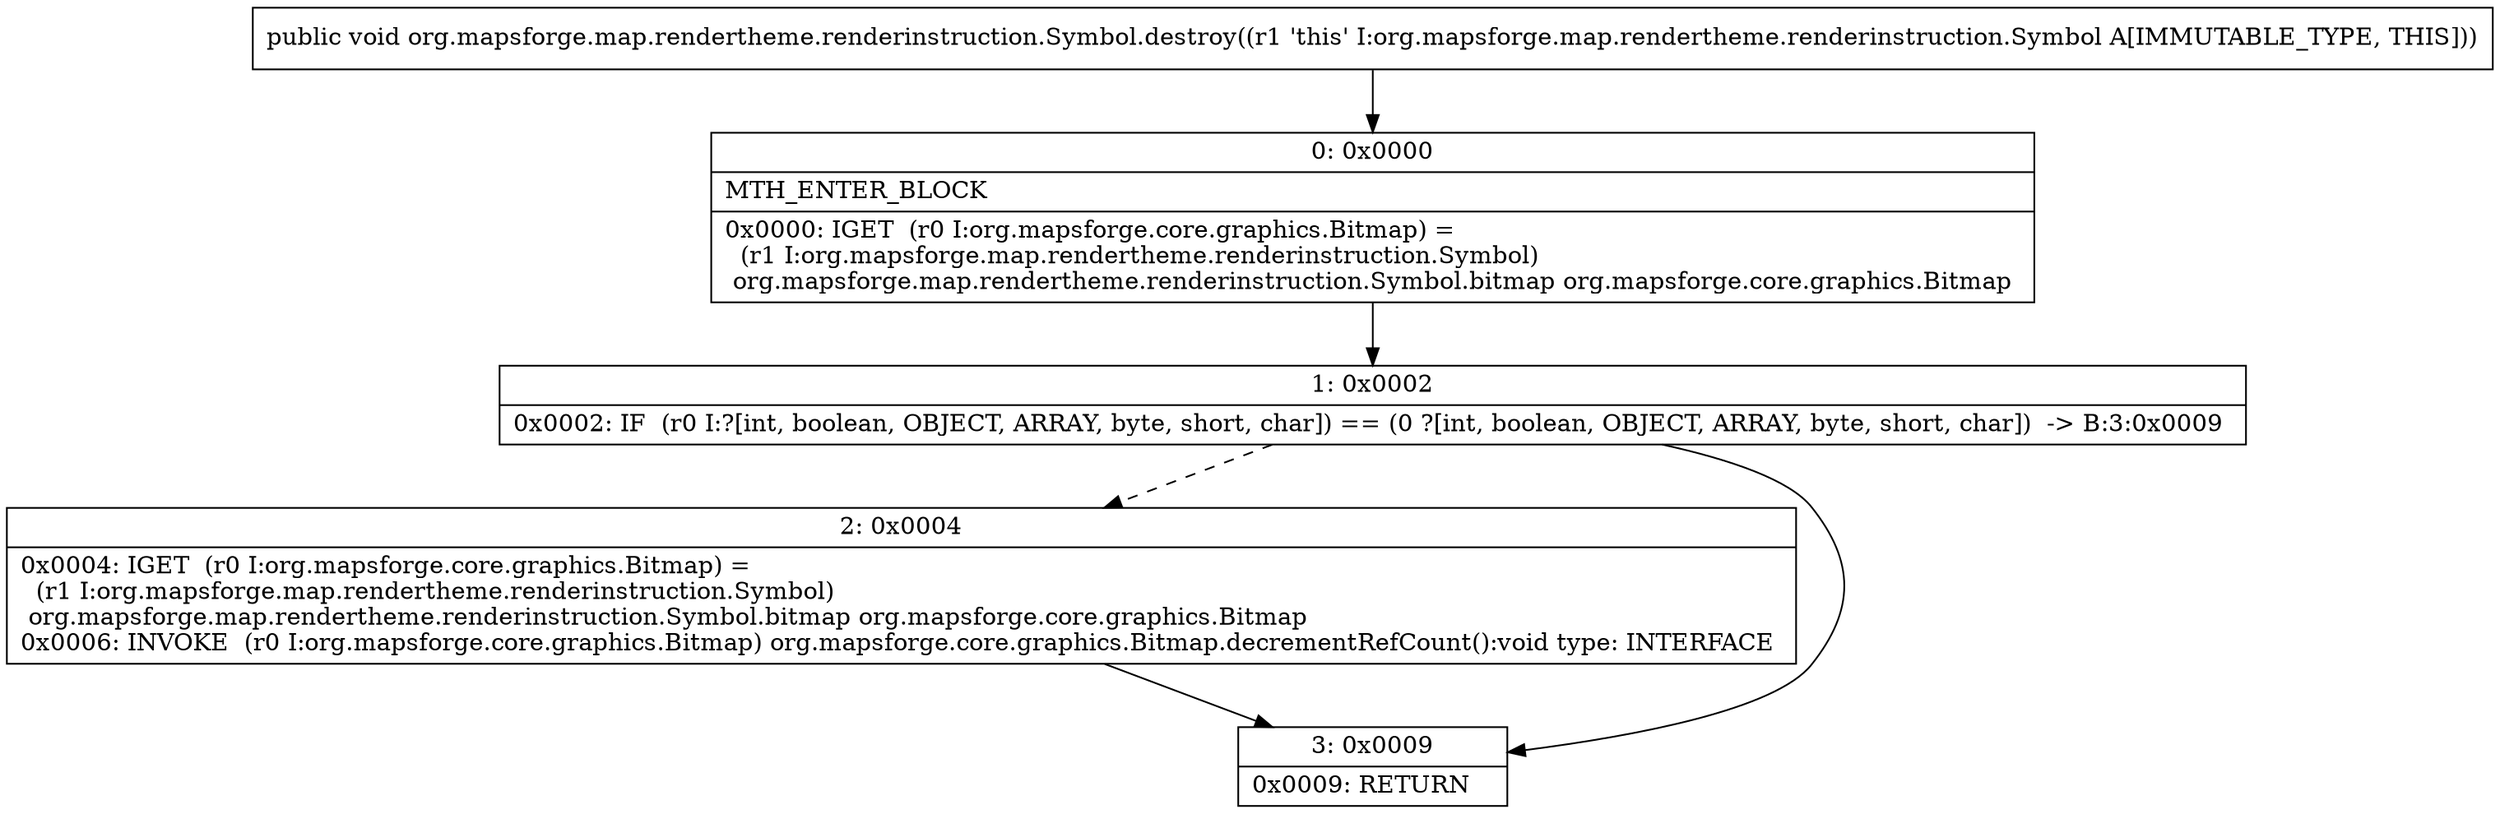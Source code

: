 digraph "CFG fororg.mapsforge.map.rendertheme.renderinstruction.Symbol.destroy()V" {
Node_0 [shape=record,label="{0\:\ 0x0000|MTH_ENTER_BLOCK\l|0x0000: IGET  (r0 I:org.mapsforge.core.graphics.Bitmap) = \l  (r1 I:org.mapsforge.map.rendertheme.renderinstruction.Symbol)\l org.mapsforge.map.rendertheme.renderinstruction.Symbol.bitmap org.mapsforge.core.graphics.Bitmap \l}"];
Node_1 [shape=record,label="{1\:\ 0x0002|0x0002: IF  (r0 I:?[int, boolean, OBJECT, ARRAY, byte, short, char]) == (0 ?[int, boolean, OBJECT, ARRAY, byte, short, char])  \-\> B:3:0x0009 \l}"];
Node_2 [shape=record,label="{2\:\ 0x0004|0x0004: IGET  (r0 I:org.mapsforge.core.graphics.Bitmap) = \l  (r1 I:org.mapsforge.map.rendertheme.renderinstruction.Symbol)\l org.mapsforge.map.rendertheme.renderinstruction.Symbol.bitmap org.mapsforge.core.graphics.Bitmap \l0x0006: INVOKE  (r0 I:org.mapsforge.core.graphics.Bitmap) org.mapsforge.core.graphics.Bitmap.decrementRefCount():void type: INTERFACE \l}"];
Node_3 [shape=record,label="{3\:\ 0x0009|0x0009: RETURN   \l}"];
MethodNode[shape=record,label="{public void org.mapsforge.map.rendertheme.renderinstruction.Symbol.destroy((r1 'this' I:org.mapsforge.map.rendertheme.renderinstruction.Symbol A[IMMUTABLE_TYPE, THIS])) }"];
MethodNode -> Node_0;
Node_0 -> Node_1;
Node_1 -> Node_2[style=dashed];
Node_1 -> Node_3;
Node_2 -> Node_3;
}


